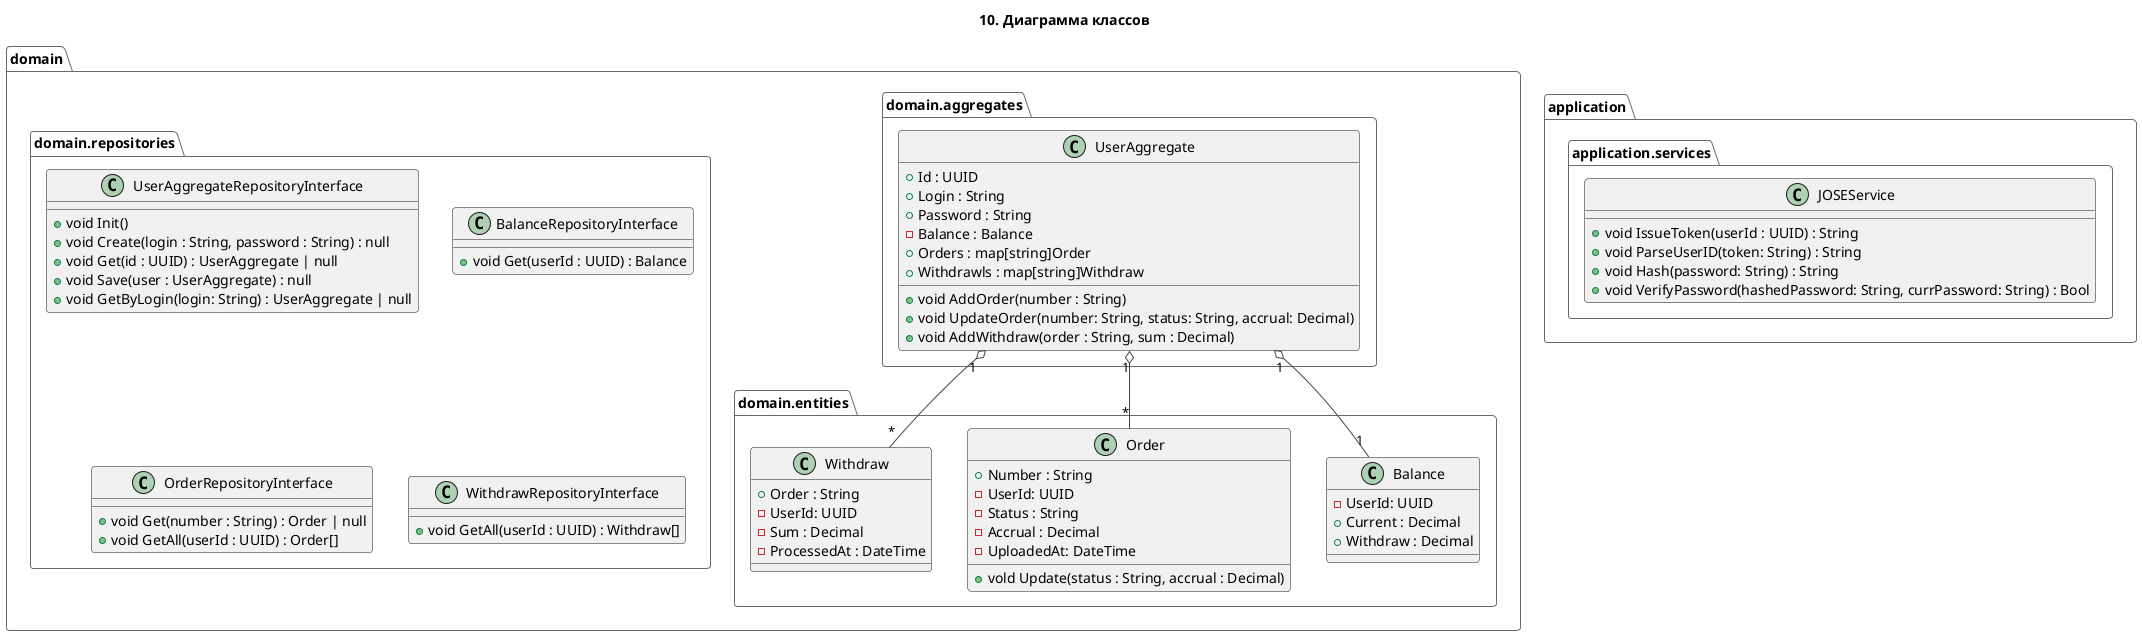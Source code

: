 @startuml
!theme vibrant
title: 10. Диаграмма классов

namespace application {
    namespace services {}
}

namespace domain {
    namespace entities {}
    namespace aggregates {}
    namespace repositories {}
}

class application.services.JOSEService {
    + void IssueToken(userId : UUID) : String
    + void ParseUserID(token: String) : String
    + void Hash(password: String) : String
    + void VerifyPassword(hashedPassword: String, currPassword: String) : Bool
}

class domain.repositories.UserAggregateRepositoryInterface {
    + void Init()
    + void Create(login : String, password : String) : null
    + void Get(id : UUID) : UserAggregate | null
    + void Save(user : UserAggregate) : null
    + void GetByLogin(login: String) : UserAggregate | null
}

class domain.repositories.BalanceRepositoryInterface {
    + void Get(userId : UUID) : Balance
}

class domain.repositories.OrderRepositoryInterface {
    + void Get(number : String) : Order | null
    + void GetAll(userId : UUID) : Order[]
}

class domain.repositories.WithdrawRepositoryInterface {
    + void GetAll(userId : UUID) : Withdraw[]
}

class domain.aggregates.UserAggregate {
    + Id : UUID
    + Login : String
    + Password : String
    - Balance : Balance
    + Orders : map[string]Order
    + Withdrawls : map[string]Withdraw
    + void AddOrder(number : String)
    + void UpdateOrder(number: String, status: String, accrual: Decimal)
    + void AddWithdraw(order : String, sum : Decimal)
}

class domain.entities.Balance {
    - UserId: UUID
    + Current : Decimal
    + Withdraw : Decimal
}

class domain.entities.Order {
    + Number : String
    - UserId: UUID
    - Status : String
    - Accrual : Decimal
    - UploadedAt: DateTime
    + vold Update(status : String, accrual : Decimal)
}

class domain.entities.Withdraw {
    + Order : String
    - UserId: UUID
    - Sum : Decimal
    - ProcessedAt : DateTime 
}

domain.aggregates.UserAggregate "1" o-- "1" domain.entities.Balance
domain.aggregates.UserAggregate "1" o-- "*" domain.entities.Order
domain.aggregates.UserAggregate "1" o-- "*" domain.entities.Withdraw
@enduml